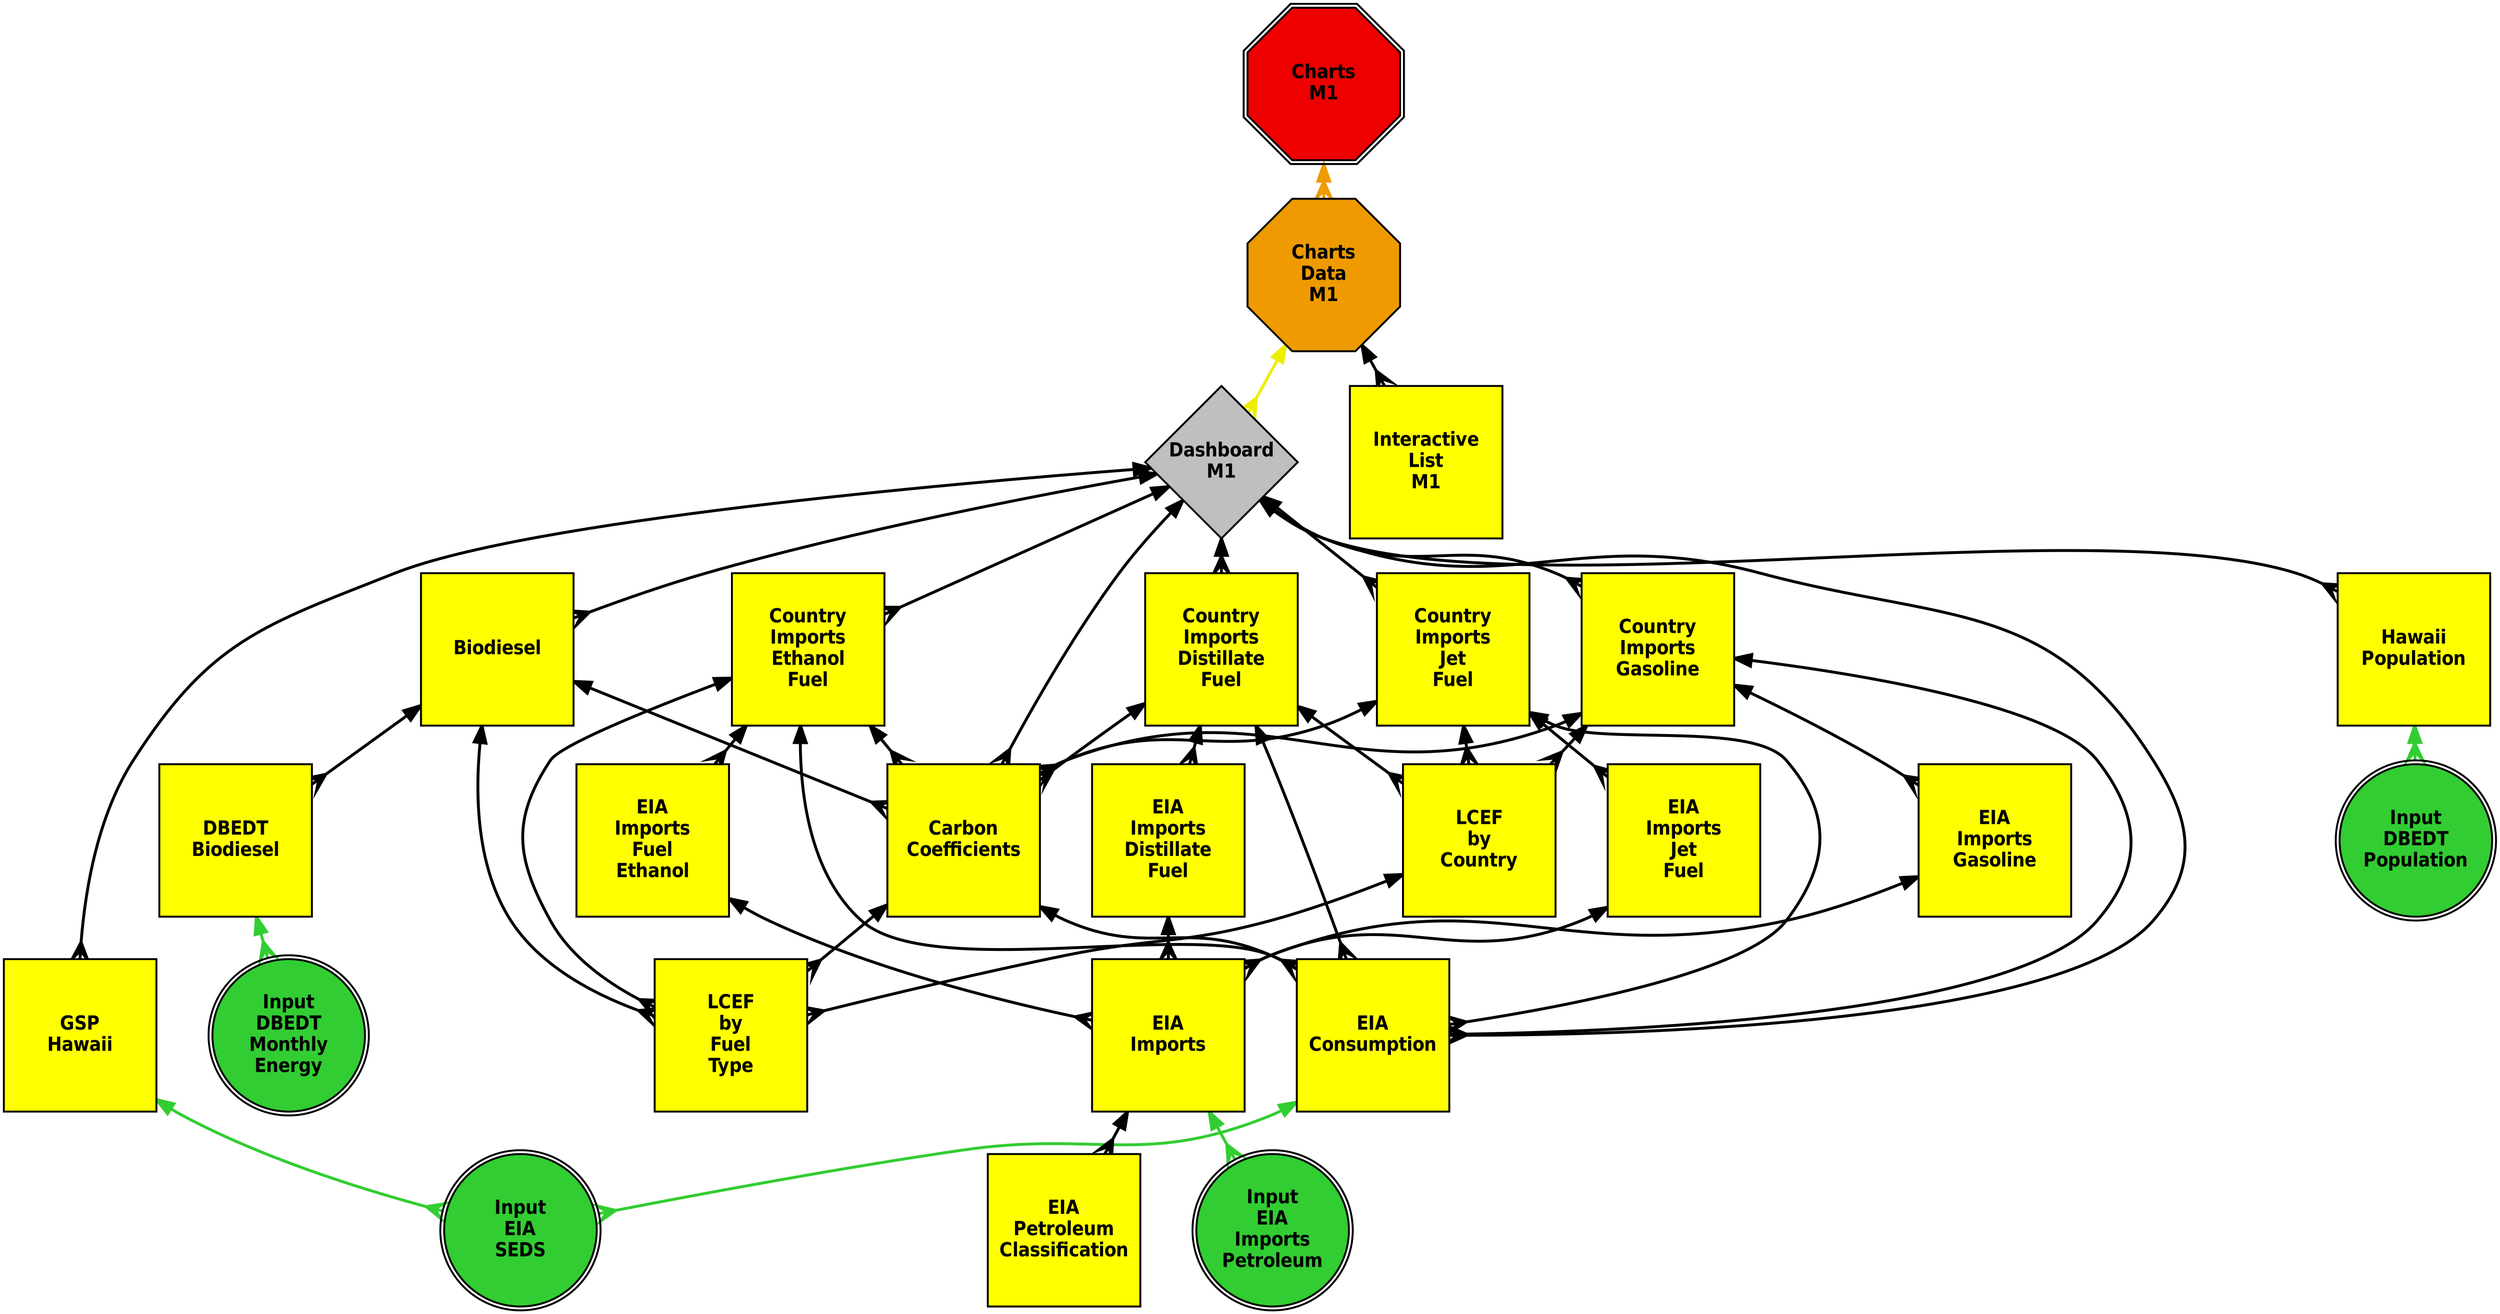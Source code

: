digraph dependencies {
layers="one:two:three";
outputorder="edgesfirst";
nodesep=0.75;
Charts_Data_M1 [layer="two"] [style="filled"] [height="2.2"] [shape="octagon"] [fontsize="20"] [fillcolor="orange2"] [fontname="Helvetica-Narrow-Bold"] [fixedsize="true"] [label="Charts\nData\nM1"] [width="2.2"] [penwidth="2"];
Charts_Data_M1 -> Dashboard_M1 [layer="one"] [arrowhead="crow"] [color="yellow2"] [arrowsize="1.75"] [dir="both"] [penwidth="3"];
Charts_Data_M1 -> Interactive_List_M1 [layer="one"] [arrowhead="crow"] [color="black"] [arrowsize="1.75"] [dir="both"] [penwidth="3"];
Charts_M1 [layer="two"] [style="filled"] [height="2.2"] [shape="doubleoctagon"] [fontsize="20"] [fillcolor="red2"] [fontname="Helvetica-Narrow-Bold"] [fixedsize="true"] [label="Charts\nM1"] [width="2.2"] [penwidth="2"];
Charts_M1 -> Charts_Data_M1 [layer="one"] [arrowhead="crow"] [color="orange2"] [arrowsize="1.75"] [dir="both"] [penwidth="3"];
Dashboard_M1 [layer="two"] [style="filled"] [height="2.2"] [shape="diamond"] [fontsize="20"] [fillcolor="grey75"] [fontname="Helvetica-Narrow-Bold"] [fixedsize="true"] [label="Dashboard\nM1"] [width="2.2"] [penwidth="2"];
Dashboard_M1 -> Biodiesel [layer="one"] [arrowhead="crow"] [color="black"] [arrowsize="1.75"] [dir="both"] [penwidth="3"];
Dashboard_M1 -> Carbon_Coefficients [layer="one"] [arrowhead="crow"] [color="black"] [arrowsize="1.75"] [dir="both"] [penwidth="3"];
Dashboard_M1 -> Country_Imports_Distillate_Fuel [layer="one"] [arrowhead="crow"] [color="black"] [arrowsize="1.75"] [dir="both"] [penwidth="3"];
Dashboard_M1 -> Country_Imports_Ethanol_Fuel [layer="one"] [arrowhead="crow"] [color="black"] [arrowsize="1.75"] [dir="both"] [penwidth="3"];
Dashboard_M1 -> Country_Imports_Gasoline [layer="one"] [arrowhead="crow"] [color="black"] [arrowsize="1.75"] [dir="both"] [penwidth="3"];
Dashboard_M1 -> Country_Imports_Jet_Fuel [layer="one"] [arrowhead="crow"] [color="black"] [arrowsize="1.75"] [dir="both"] [penwidth="3"];
Dashboard_M1 -> EIA_Consumption [layer="one"] [arrowhead="crow"] [color="black"] [arrowsize="1.75"] [dir="both"] [penwidth="3"];
Dashboard_M1 -> GSP_Hawaii [layer="one"] [arrowhead="crow"] [color="black"] [arrowsize="1.75"] [dir="both"] [penwidth="3"];
Dashboard_M1 -> Hawaii_Population [layer="one"] [arrowhead="crow"] [color="black"] [arrowsize="1.75"] [dir="both"] [penwidth="3"];
Interactive_List_M1 [layer="two"] [style="filled"] [height="2.2"] [shape="box"] [fontsize="20"] [fillcolor="yellow"] [fontname="Helvetica-Narrow-Bold"] [fixedsize="true"] [label="Interactive\nList\nM1"] [width="2.2"] [penwidth="2"];
Biodiesel [layer="two"] [style="filled"] [height="2.2"] [shape="box"] [fontsize="20"] [fillcolor="yellow"] [fontname="Helvetica-Narrow-Bold"] [fixedsize="true"] [label="Biodiesel"] [width="2.2"] [penwidth="2"];
Biodiesel -> Carbon_Coefficients [layer="one"] [arrowhead="crow"] [color="black"] [arrowsize="1.75"] [dir="both"] [penwidth="3"];
Biodiesel -> DBEDT_Biodiesel [layer="one"] [arrowhead="crow"] [color="black"] [arrowsize="1.75"] [dir="both"] [penwidth="3"];
Biodiesel -> LCEF_by_Fuel_Type [layer="one"] [arrowhead="crow"] [color="black"] [arrowsize="1.75"] [dir="both"] [penwidth="3"];
Carbon_Coefficients [layer="two"] [style="filled"] [height="2.2"] [shape="box"] [fontsize="20"] [fillcolor="yellow"] [fontname="Helvetica-Narrow-Bold"] [fixedsize="true"] [label="Carbon\nCoefficients"] [width="2.2"] [penwidth="2"];
Carbon_Coefficients -> EIA_Consumption [layer="one"] [arrowhead="crow"] [color="black"] [arrowsize="1.75"] [dir="both"] [penwidth="3"];
Carbon_Coefficients -> LCEF_by_Fuel_Type [layer="one"] [arrowhead="crow"] [color="black"] [arrowsize="1.75"] [dir="both"] [penwidth="3"];
Country_Imports_Distillate_Fuel [layer="two"] [style="filled"] [height="2.2"] [shape="box"] [fontsize="20"] [fillcolor="yellow"] [fontname="Helvetica-Narrow-Bold"] [fixedsize="true"] [label="Country\nImports\nDistillate\nFuel"] [width="2.2"] [penwidth="2"];
Country_Imports_Distillate_Fuel -> Carbon_Coefficients [layer="one"] [arrowhead="crow"] [color="black"] [arrowsize="1.75"] [dir="both"] [penwidth="3"];
Country_Imports_Distillate_Fuel -> EIA_Consumption [layer="one"] [arrowhead="crow"] [color="black"] [arrowsize="1.75"] [dir="both"] [penwidth="3"];
Country_Imports_Distillate_Fuel -> EIA_Imports_Distillate_Fuel [layer="one"] [arrowhead="crow"] [color="black"] [arrowsize="1.75"] [dir="both"] [penwidth="3"];
Country_Imports_Distillate_Fuel -> LCEF_by_Country [layer="one"] [arrowhead="crow"] [color="black"] [arrowsize="1.75"] [dir="both"] [penwidth="3"];
Country_Imports_Ethanol_Fuel [layer="two"] [style="filled"] [height="2.2"] [shape="box"] [fontsize="20"] [fillcolor="yellow"] [fontname="Helvetica-Narrow-Bold"] [fixedsize="true"] [label="Country\nImports\nEthanol\nFuel"] [width="2.2"] [penwidth="2"];
Country_Imports_Ethanol_Fuel -> Carbon_Coefficients [layer="one"] [arrowhead="crow"] [color="black"] [arrowsize="1.75"] [dir="both"] [penwidth="3"];
Country_Imports_Ethanol_Fuel -> EIA_Consumption [layer="one"] [arrowhead="crow"] [color="black"] [arrowsize="1.75"] [dir="both"] [penwidth="3"];
Country_Imports_Ethanol_Fuel -> EIA_Imports_Fuel_Ethanol [layer="one"] [arrowhead="crow"] [color="black"] [arrowsize="1.75"] [dir="both"] [penwidth="3"];
Country_Imports_Ethanol_Fuel -> LCEF_by_Fuel_Type [layer="one"] [arrowhead="crow"] [color="black"] [arrowsize="1.75"] [dir="both"] [penwidth="3"];
Country_Imports_Gasoline [layer="two"] [style="filled"] [height="2.2"] [shape="box"] [fontsize="20"] [fillcolor="yellow"] [fontname="Helvetica-Narrow-Bold"] [fixedsize="true"] [label="Country\nImports\nGasoline"] [width="2.2"] [penwidth="2"];
Country_Imports_Gasoline -> Carbon_Coefficients [layer="one"] [arrowhead="crow"] [color="black"] [arrowsize="1.75"] [dir="both"] [penwidth="3"];
Country_Imports_Gasoline -> EIA_Consumption [layer="one"] [arrowhead="crow"] [color="black"] [arrowsize="1.75"] [dir="both"] [penwidth="3"];
Country_Imports_Gasoline -> EIA_Imports_Gasoline [layer="one"] [arrowhead="crow"] [color="black"] [arrowsize="1.75"] [dir="both"] [penwidth="3"];
Country_Imports_Gasoline -> LCEF_by_Country [layer="one"] [arrowhead="crow"] [color="black"] [arrowsize="1.75"] [dir="both"] [penwidth="3"];
Country_Imports_Jet_Fuel [layer="two"] [style="filled"] [height="2.2"] [shape="box"] [fontsize="20"] [fillcolor="yellow"] [fontname="Helvetica-Narrow-Bold"] [fixedsize="true"] [label="Country\nImports\nJet\nFuel"] [width="2.2"] [penwidth="2"];
Country_Imports_Jet_Fuel -> Carbon_Coefficients [layer="one"] [arrowhead="crow"] [color="black"] [arrowsize="1.75"] [dir="both"] [penwidth="3"];
Country_Imports_Jet_Fuel -> EIA_Consumption [layer="one"] [arrowhead="crow"] [color="black"] [arrowsize="1.75"] [dir="both"] [penwidth="3"];
Country_Imports_Jet_Fuel -> EIA_Imports_Jet_Fuel [layer="one"] [arrowhead="crow"] [color="black"] [arrowsize="1.75"] [dir="both"] [penwidth="3"];
Country_Imports_Jet_Fuel -> LCEF_by_Country [layer="one"] [arrowhead="crow"] [color="black"] [arrowsize="1.75"] [dir="both"] [penwidth="3"];
EIA_Consumption [layer="two"] [style="filled"] [height="2.2"] [shape="box"] [fontsize="20"] [fillcolor="yellow"] [fontname="Helvetica-Narrow-Bold"] [fixedsize="true"] [label="EIA\nConsumption"] [width="2.2"] [penwidth="2"];
EIA_Consumption -> Input_EIA_SEDS [layer="one"] [arrowhead="crow"] [color="limegreen"] [arrowsize="1.75"] [dir="both"] [penwidth="3"];
GSP_Hawaii [layer="two"] [style="filled"] [height="2.2"] [shape="box"] [fontsize="20"] [fillcolor="yellow"] [fontname="Helvetica-Narrow-Bold"] [fixedsize="true"] [label="GSP\nHawaii"] [width="2.2"] [penwidth="2"];
GSP_Hawaii -> Input_EIA_SEDS [layer="one"] [arrowhead="crow"] [color="limegreen"] [arrowsize="1.75"] [dir="both"] [penwidth="3"];
Hawaii_Population [layer="two"] [style="filled"] [height="2.2"] [shape="box"] [fontsize="20"] [fillcolor="yellow"] [fontname="Helvetica-Narrow-Bold"] [fixedsize="true"] [label="Hawaii\nPopulation"] [width="2.2"] [penwidth="2"];
Hawaii_Population -> Input_DBEDT_Population [layer="one"] [arrowhead="crow"] [color="limegreen"] [arrowsize="1.75"] [dir="both"] [penwidth="3"];
DBEDT_Biodiesel [layer="two"] [style="filled"] [height="2.2"] [shape="box"] [fontsize="20"] [fillcolor="yellow"] [fontname="Helvetica-Narrow-Bold"] [fixedsize="true"] [label="DBEDT\nBiodiesel"] [width="2.2"] [penwidth="2"];
DBEDT_Biodiesel -> Input_DBEDT_Monthly_Energy [layer="one"] [arrowhead="crow"] [color="limegreen"] [arrowsize="1.75"] [dir="both"] [penwidth="3"];
LCEF_by_Fuel_Type [layer="two"] [style="filled"] [height="2.2"] [shape="box"] [fontsize="20"] [fillcolor="yellow"] [fontname="Helvetica-Narrow-Bold"] [fixedsize="true"] [label="LCEF\nby\nFuel\nType"] [width="2.2"] [penwidth="2"];
EIA_Imports_Distillate_Fuel [layer="two"] [style="filled"] [height="2.2"] [shape="box"] [fontsize="20"] [fillcolor="yellow"] [fontname="Helvetica-Narrow-Bold"] [fixedsize="true"] [label="EIA\nImports\nDistillate\nFuel"] [width="2.2"] [penwidth="2"];
EIA_Imports_Distillate_Fuel -> EIA_Imports [layer="one"] [arrowhead="crow"] [color="black"] [arrowsize="1.75"] [dir="both"] [penwidth="3"];
LCEF_by_Country [layer="two"] [style="filled"] [height="2.2"] [shape="box"] [fontsize="20"] [fillcolor="yellow"] [fontname="Helvetica-Narrow-Bold"] [fixedsize="true"] [label="LCEF\nby\nCountry"] [width="2.2"] [penwidth="2"];
LCEF_by_Country -> LCEF_by_Fuel_Type [layer="one"] [arrowhead="crow"] [color="black"] [arrowsize="1.75"] [dir="both"] [penwidth="3"];
EIA_Imports_Fuel_Ethanol [layer="two"] [style="filled"] [height="2.2"] [shape="box"] [fontsize="20"] [fillcolor="yellow"] [fontname="Helvetica-Narrow-Bold"] [fixedsize="true"] [label="EIA\nImports\nFuel\nEthanol"] [width="2.2"] [penwidth="2"];
EIA_Imports_Fuel_Ethanol -> EIA_Imports [layer="one"] [arrowhead="crow"] [color="black"] [arrowsize="1.75"] [dir="both"] [penwidth="3"];
EIA_Imports_Gasoline [layer="two"] [style="filled"] [height="2.2"] [shape="box"] [fontsize="20"] [fillcolor="yellow"] [fontname="Helvetica-Narrow-Bold"] [fixedsize="true"] [label="EIA\nImports\nGasoline"] [width="2.2"] [penwidth="2"];
EIA_Imports_Gasoline -> EIA_Imports [layer="one"] [arrowhead="crow"] [color="black"] [arrowsize="1.75"] [dir="both"] [penwidth="3"];
EIA_Imports_Jet_Fuel [layer="two"] [style="filled"] [height="2.2"] [shape="box"] [fontsize="20"] [fillcolor="yellow"] [fontname="Helvetica-Narrow-Bold"] [fixedsize="true"] [label="EIA\nImports\nJet\nFuel"] [width="2.2"] [penwidth="2"];
EIA_Imports_Jet_Fuel -> EIA_Imports [layer="one"] [arrowhead="crow"] [color="black"] [arrowsize="1.75"] [dir="both"] [penwidth="3"];
Input_EIA_SEDS [layer="two"] [style="filled"] [height="2.2"] [shape="doublecircle"] [fontsize="20"] [fillcolor="limegreen"] [fontname="Helvetica-Narrow-Bold"] [fixedsize="true"] [label="Input\nEIA\nSEDS"] [width="2.2"] [penwidth="2"];
Input_DBEDT_Population [layer="two"] [style="filled"] [height="2.2"] [shape="doublecircle"] [fontsize="20"] [fillcolor="limegreen"] [fontname="Helvetica-Narrow-Bold"] [fixedsize="true"] [label="Input\nDBEDT\nPopulation"] [width="2.2"] [penwidth="2"];
Input_DBEDT_Monthly_Energy [layer="two"] [style="filled"] [height="2.2"] [shape="doublecircle"] [fontsize="20"] [fillcolor="limegreen"] [fontname="Helvetica-Narrow-Bold"] [fixedsize="true"] [label="Input\nDBEDT\nMonthly\nEnergy"] [width="2.2"] [penwidth="2"];
EIA_Imports [layer="two"] [style="filled"] [height="2.2"] [shape="box"] [fontsize="20"] [fillcolor="yellow"] [fontname="Helvetica-Narrow-Bold"] [fixedsize="true"] [label="EIA\nImports"] [width="2.2"] [penwidth="2"];
EIA_Imports -> EIA_Petroleum_Classification [layer="one"] [arrowhead="crow"] [color="black"] [arrowsize="1.75"] [dir="both"] [penwidth="3"];
EIA_Imports -> Input_EIA_Imports_Petroleum [layer="one"] [arrowhead="crow"] [color="limegreen"] [arrowsize="1.75"] [dir="both"] [penwidth="3"];
EIA_Petroleum_Classification [layer="two"] [style="filled"] [height="2.2"] [shape="box"] [fontsize="20"] [fillcolor="yellow"] [fontname="Helvetica-Narrow-Bold"] [fixedsize="true"] [label="EIA\nPetroleum\nClassification"] [width="2.2"] [penwidth="2"];
Input_EIA_Imports_Petroleum [layer="two"] [style="filled"] [height="2.2"] [shape="doublecircle"] [fontsize="20"] [fillcolor="limegreen"] [fontname="Helvetica-Narrow-Bold"] [fixedsize="true"] [label="Input\nEIA\nImports\nPetroleum"] [width="2.2"] [penwidth="2"];
}